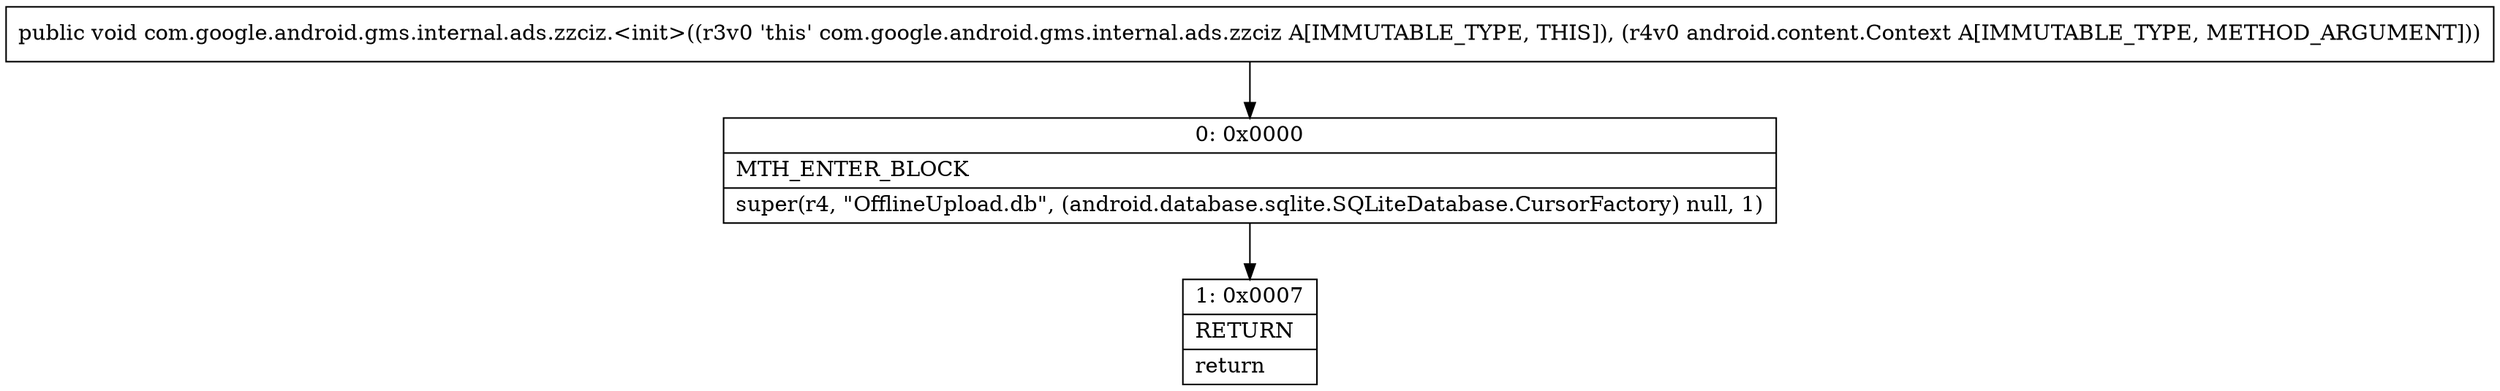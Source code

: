 digraph "CFG forcom.google.android.gms.internal.ads.zzciz.\<init\>(Landroid\/content\/Context;)V" {
Node_0 [shape=record,label="{0\:\ 0x0000|MTH_ENTER_BLOCK\l|super(r4, \"OfflineUpload.db\", (android.database.sqlite.SQLiteDatabase.CursorFactory) null, 1)\l}"];
Node_1 [shape=record,label="{1\:\ 0x0007|RETURN\l|return\l}"];
MethodNode[shape=record,label="{public void com.google.android.gms.internal.ads.zzciz.\<init\>((r3v0 'this' com.google.android.gms.internal.ads.zzciz A[IMMUTABLE_TYPE, THIS]), (r4v0 android.content.Context A[IMMUTABLE_TYPE, METHOD_ARGUMENT])) }"];
MethodNode -> Node_0;
Node_0 -> Node_1;
}

